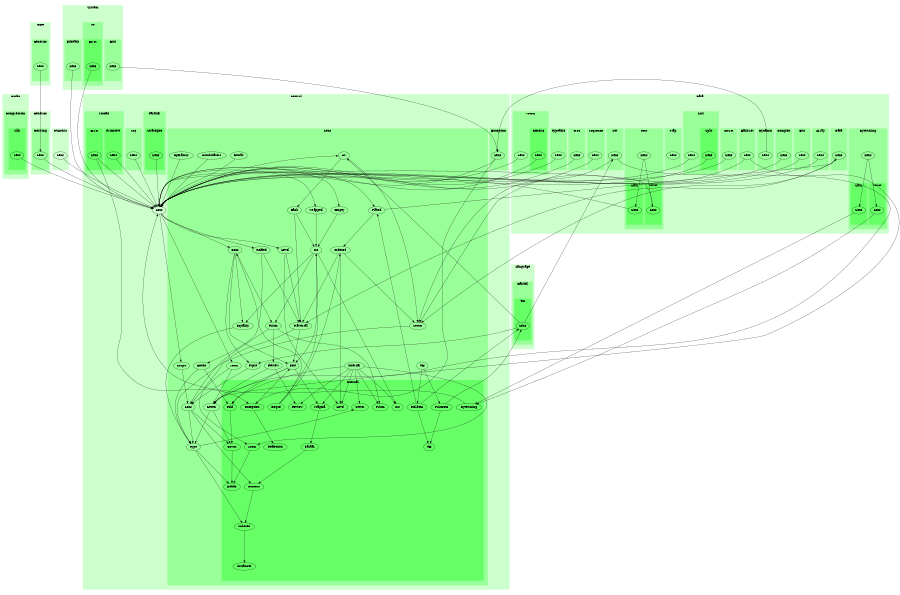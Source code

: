 digraph G {
size="6,4";
ratio="fill";
subgraph cluster_0 {
label="Codec";
color="#ccffcc";
style="filled";
subgraph cluster_1 {
label="Compression";
color="#99ff99";
style="filled";
subgraph cluster_2 {
label="Zlib";
color="#66ff66";
style="filled";
u29[label="Lens"];

}

}

}
subgraph cluster_3 {
label="Control";
color="#ccffcc";
style="filled";
u84[label="Lens"];
subgraph cluster_4 {
label="Exception";
color="#99ff99";
style="filled";
u30[label="Lens"];

}
subgraph cluster_5 {
label="Lens";
color="#99ff99";
style="filled";
u79[label="Setter"];
u78[label="Indexed"];
u77[label="Lens"];
u76[label="At"];
u75[label="Iso"];
u74[label="Fold"];
u73[label="Tuple"];
u72[label="Action"];
u71[label="Extras"];
u70[label="Review"];
u48[label="Each"];
u47[label="Equality"];
u46[label="Type"];
u45[label="Combinators"];
u44[label="Loupe"];
u43[label="Wrapped"];
u42[label="Level"];
u41[label="Reified"];
u40[label="Prism"];
u39[label="Internal"];
u38[label="Operators"];
u37[label="Empty"];
u36[label="Traversal"];
u35[label="TH"];
u34[label="Plated"];
u33[label="Cons"];
u32[label="Zoom"];
u31[label="Getter"];
subgraph cluster_6 {
label="Internal";
color="#66ff66";
style="filled";
u69[label="Setter"];
u68[label="Bazaar"];
u67[label="Indexed"];
u66[label="Iso"];
u65[label="Fold"];
u64[label="Reflection"];
u63[label="Action"];
u62[label="Deque"];
u61[label="Instances"];
u60[label="Magma"];
u59[label="Review"];
u58[label="Context"];
u57[label="Exception"];
u56[label="PrismTH"];
u55[label="FieldTH"];
u54[label="Level"];
u53[label="Prism"];
u52[label="TH"];
u51[label="ByteString"];
u50[label="Zoom"];
u49[label="Getter"];

}

}
subgraph cluster_7 {
label="Monad";
color="#99ff99";
style="filled";
subgraph cluster_8 {
label="Error";
color="#66ff66";
style="filled";
u82[label="Lens"];

}
subgraph cluster_9 {
label="Primitive";
color="#66ff66";
style="filled";
u81[label="Lens"];

}

}
subgraph cluster_10 {
label="Parallel";
color="#99ff99";
style="filled";
subgraph cluster_11 {
label="Strategies";
color="#66ff66";
style="filled";
u80[label="Lens"];

}

}
subgraph cluster_12 {
label="Seq";
color="#99ff99";
style="filled";
u83[label="Lens"];

}

}
subgraph cluster_13 {
label="Data";
color="#ccffcc";
style="filled";
subgraph cluster_14 {
label="Array";
color="#99ff99";
style="filled";
u23[label="Lens"];

}
subgraph cluster_15 {
label="Bits";
color="#99ff99";
style="filled";
u11[label="Lens"];

}
subgraph cluster_16 {
label="ByteString";
color="#99ff99";
style="filled";
u22[label="Lens"];
subgraph cluster_17 {
label="Lazy";
color="#66ff66";
style="filled";
u21[label="Lens"];

}
subgraph cluster_18 {
label="Strict";
color="#66ff66";
style="filled";
u20[label="Lens"];

}

}
subgraph cluster_19 {
label="Complex";
color="#99ff99";
style="filled";
u12[label="Lens"];

}
subgraph cluster_20 {
label="Data";
color="#99ff99";
style="filled";
u5[label="Lens"];

}
subgraph cluster_21 {
label="Dynamic";
color="#99ff99";
style="filled";
u15[label="Lens"];

}
subgraph cluster_22 {
label="HashSet";
color="#99ff99";
style="filled";
u14[label="Lens"];

}
subgraph cluster_23 {
label="IntSet";
color="#99ff99";
style="filled";
u24[label="Lens"];

}
subgraph cluster_24 {
label="List";
color="#99ff99";
style="filled";
u4[label="Lens"];
subgraph cluster_25 {
label="Split";
color="#66ff66";
style="filled";
u3[label="Lens"];

}

}
subgraph cluster_26 {
label="Map";
color="#99ff99";
style="filled";
u16[label="Lens"];

}
subgraph cluster_27 {
label="Sequence";
color="#99ff99";
style="filled";
u13[label="Lens"];

}
subgraph cluster_28 {
label="Set";
color="#99ff99";
style="filled";
u17[label="Lens"];

}
subgraph cluster_29 {
label="Text";
color="#99ff99";
style="filled";
u10[label="Lens"];
subgraph cluster_30 {
label="Lazy";
color="#66ff66";
style="filled";
u9[label="Lens"];

}
subgraph cluster_31 {
label="Strict";
color="#66ff66";
style="filled";
u8[label="Lens"];

}

}
subgraph cluster_32 {
label="Tree";
color="#99ff99";
style="filled";
u19[label="Lens"];

}
subgraph cluster_33 {
label="Typeable";
color="#99ff99";
style="filled";
u18[label="Lens"];

}
subgraph cluster_34 {
label="Vector";
color="#99ff99";
style="filled";
u7[label="Lens"];
subgraph cluster_35 {
label="Generic";
color="#66ff66";
style="filled";
u6[label="Lens"];

}

}

}
subgraph cluster_36 {
label="GHC";
color="#ccffcc";
style="filled";
subgraph cluster_37 {
label="Generics";
color="#99ff99";
style="filled";
u0[label="Lens"];

}

}
subgraph cluster_38 {
label="Generics";
color="#ccffcc";
style="filled";
subgraph cluster_39 {
label="Deriving";
color="#99ff99";
style="filled";
u1[label="Lens"];

}

}
subgraph cluster_40 {
label="Language";
color="#ccffcc";
style="filled";
subgraph cluster_41 {
label="Haskell";
color="#99ff99";
style="filled";
subgraph cluster_42 {
label="TH";
color="#66ff66";
style="filled";
u25[label="Lens"];

}

}

}
subgraph cluster_43 {
label="Numeric";
color="#ccffcc";
style="filled";
u2[label="Lens"];

}
subgraph cluster_44 {
label="System";
color="#ccffcc";
style="filled";
subgraph cluster_45 {
label="Exit";
color="#99ff99";
style="filled";
u28[label="Lens"];

}
subgraph cluster_46 {
label="FilePath";
color="#99ff99";
style="filled";
u27[label="Lens"];

}
subgraph cluster_47 {
label="IO";
color="#99ff99";
style="filled";
subgraph cluster_48 {
label="Error";
color="#66ff66";
style="filled";
u26[label="Lens"];

}

}

}
u0 -> u1;
u1 -> u84;
u2 -> u84;
u3 -> u84;
u4 -> u84;
u5 -> u36;
u5 -> u79;
u6 -> u84;
u7 -> u84;
u8 -> u84;
u9 -> u84;
u10 -> u8;
u10 -> u9;
u11 -> u84;
u12 -> u84;
u13 -> u84;
u14 -> u31;
u14 -> u79;
u15 -> u30;
u17 -> u31;
u17 -> u79;
u18 -> u84;
u19 -> u84;
u20 -> u51;
u21 -> u51;
u22 -> u20;
u22 -> u21;
u23 -> u84;
u24 -> u84;
u25 -> u17;
u25 -> u73;
u25 -> u76;
u26 -> u84;
u27 -> u84;
u28 -> u30;
u29 -> u84;
u30 -> u57;
u30 -> u84;
u31 -> u46;
u31 -> u49;
u32 -> u31;
u32 -> u50;
u33 -> u40;
u33 -> u47;
u33 -> u73;
u33 -> u74;
u34 -> u5;
u34 -> u78;
u35 -> u55;
u35 -> u56;
u36 -> u74;
u36 -> u77;
u37 -> u75;
u38 -> u84;
u39 -> u50;
u39 -> u53;
u39 -> u54;
u39 -> u59;
u39 -> u60;
u39 -> u65;
u39 -> u66;
u39 -> u69;
u40 -> u53;
u40 -> u70;
u40 -> u77;
u41 -> u36;
u41 -> u72;
u42 -> u36;
u42 -> u54;
u43 -> u75;
u44 -> u77;
u45 -> u84;
u46 -> u63;
u46 -> u67;
u46 -> u69;
u47 -> u46;
u48 -> u36;
u48 -> u75;
u49 -> u63;
u50 -> u63;
u51 -> u84;
u55 -> u25;
u55 -> u34;
u55 -> u52;
u56 -> u25;
u56 -> u52;
u57 -> u64;
u57 -> u74;
u58 -> u67;
u60 -> u68;
u62 -> u33;
u62 -> u75;
u62 -> u78;
u65 -> u49;
u67 -> u61;
u68 -> u58;
u70 -> u31;
u70 -> u59;
u71 -> u84;
u72 -> u46;
u72 -> u65;
u73 -> u77;
u74 -> u31;
u74 -> u60;
u74 -> u65;
u75 -> u40;
u75 -> u47;
u75 -> u66;
u75 -> u74;
u76 -> u48;
u76 -> u79;
u77 -> u46;
u77 -> u49;
u77 -> u58;
u78 -> u36;
u78 -> u54;
u78 -> u79;
u79 -> u46;
u80 -> u84;
u81 -> u84;
u82 -> u57;
u82 -> u84;
u83 -> u84;
u84 -> u32;
u84 -> u33;
u84 -> u34;
u84 -> u37;
u84 -> u41;
u84 -> u42;
u84 -> u43;
u84 -> u44;
u84 -> u76;

}

